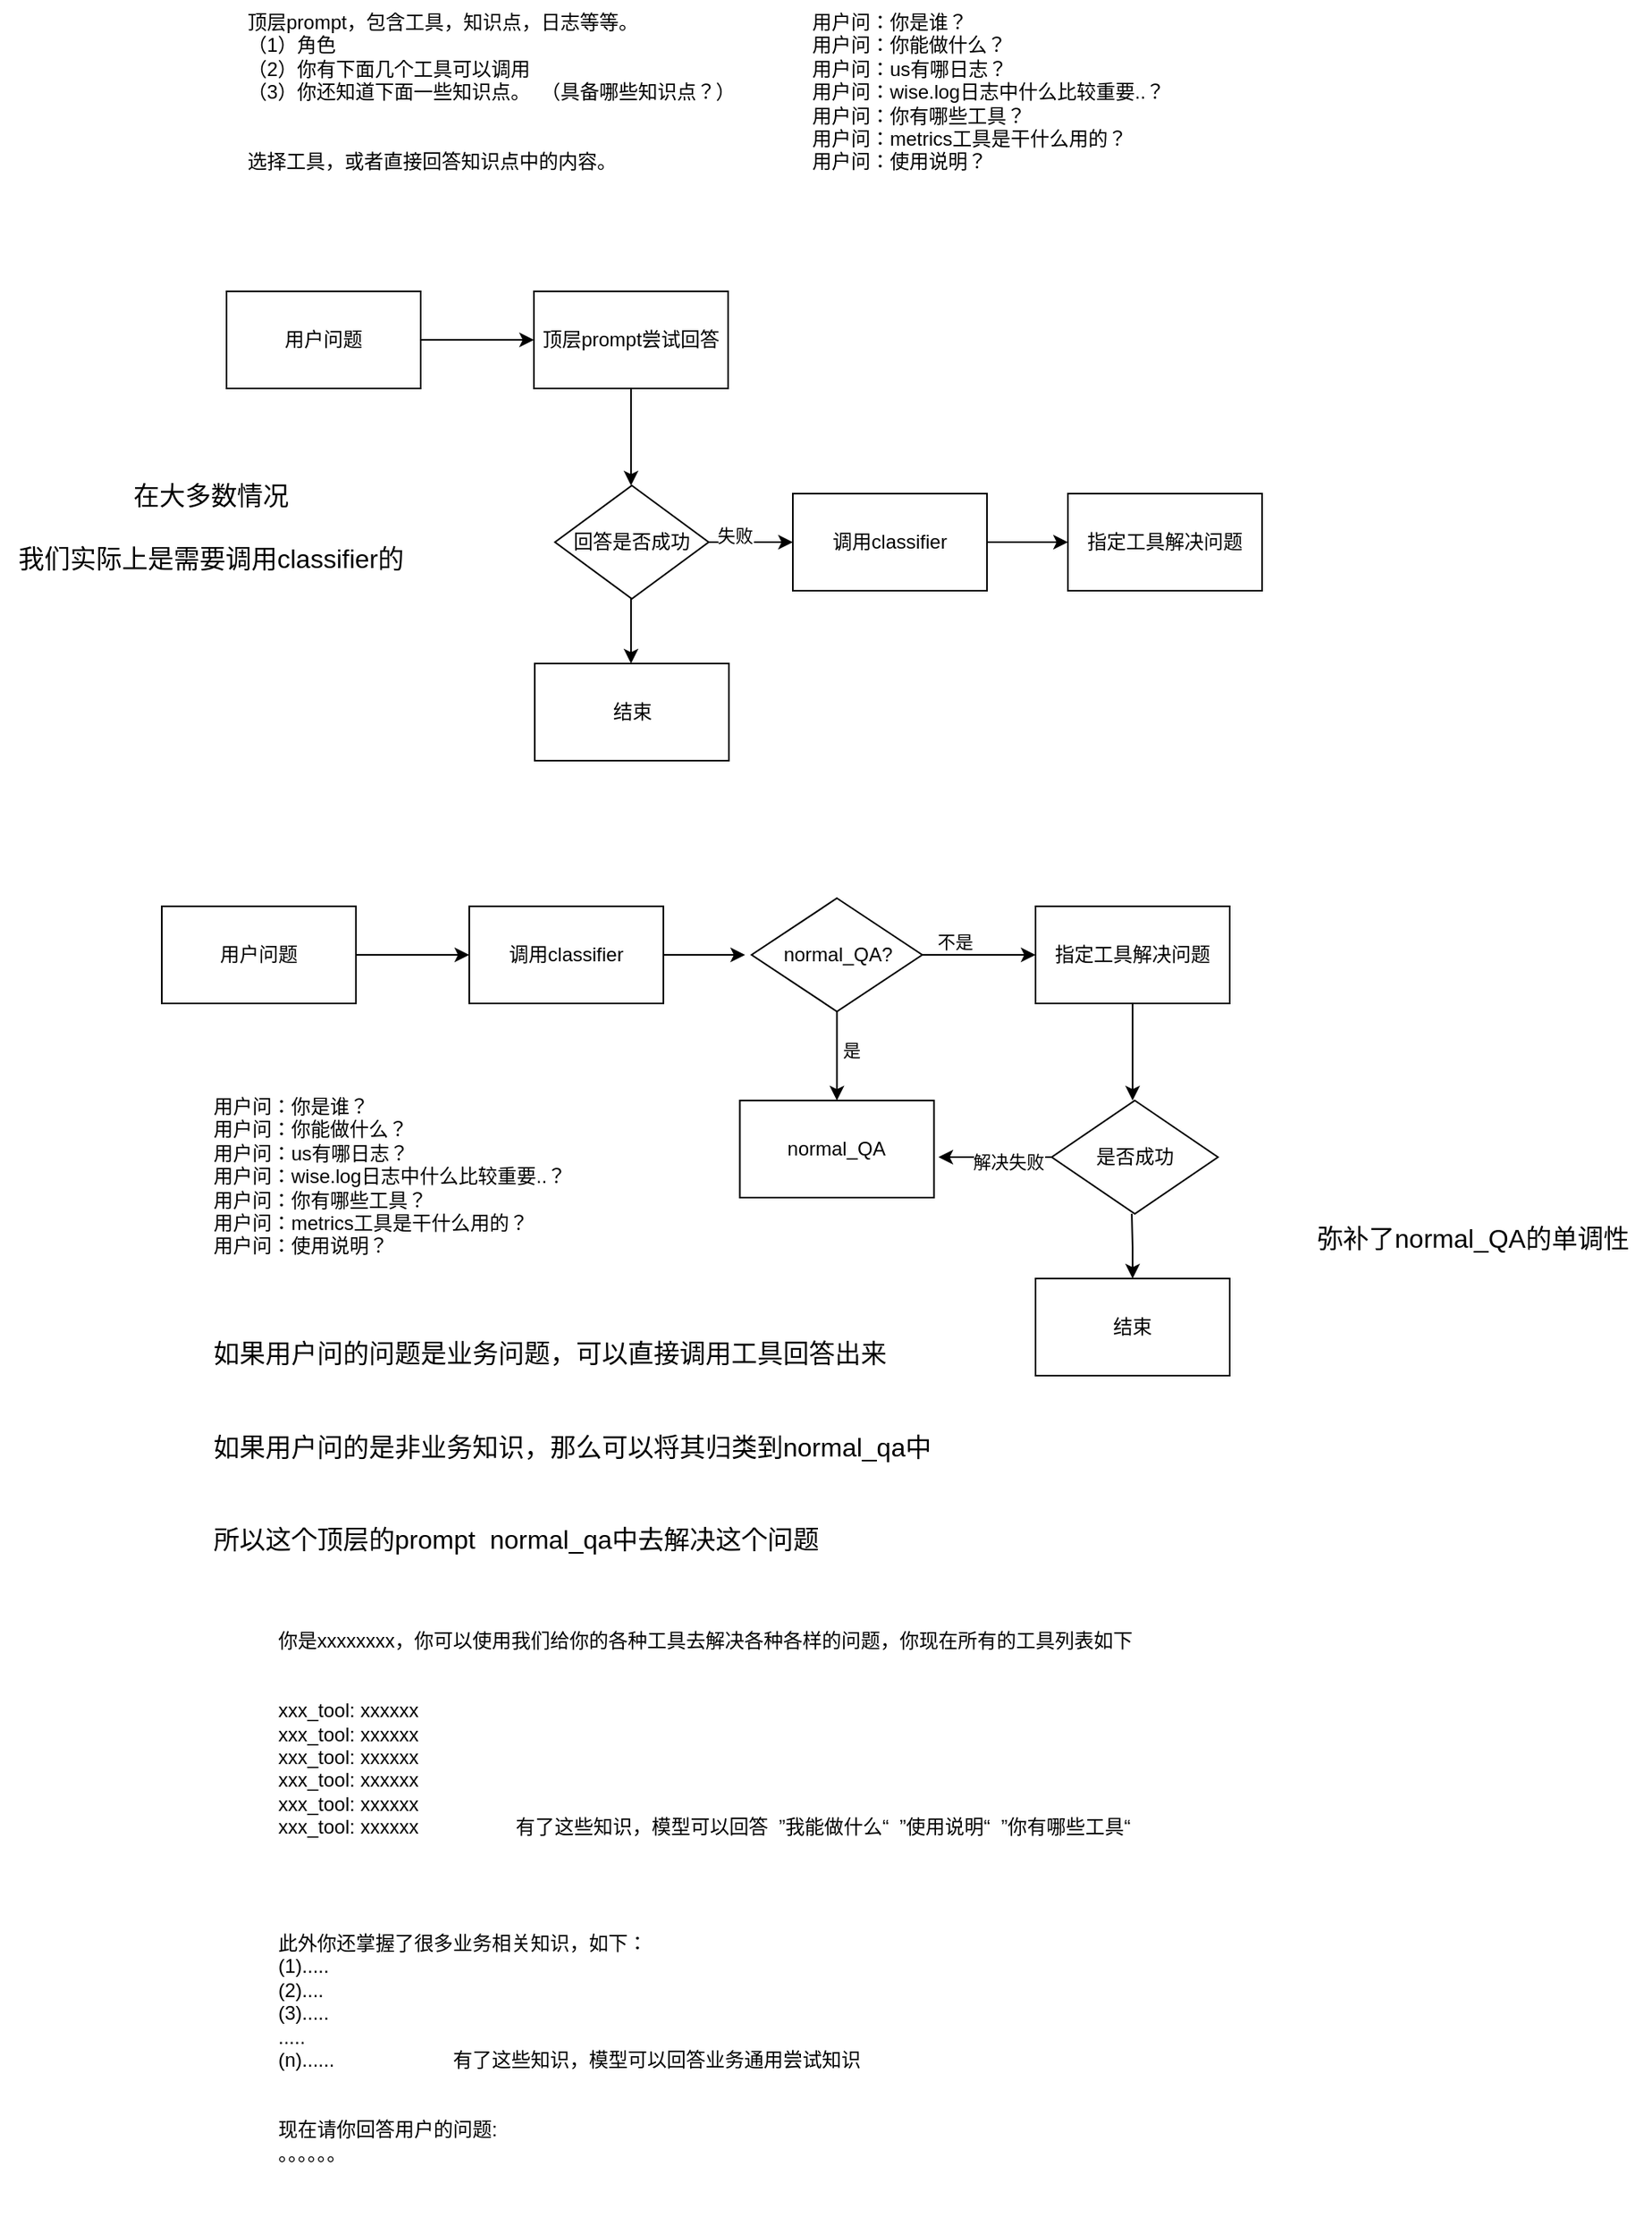 <mxfile version="22.1.7" type="github">
  <diagram name="第 1 页" id="J4uYZf8pRWPRZiSCUUQ6">
    <mxGraphModel dx="4666" dy="5387" grid="1" gridSize="10" guides="1" tooltips="1" connect="1" arrows="1" fold="1" page="1" pageScale="1" pageWidth="3300" pageHeight="4681" math="0" shadow="0">
      <root>
        <mxCell id="0" />
        <mxCell id="1" parent="0" />
        <mxCell id="xapJVbtJsIF2dAJFyz2N-1" value="顶层prompt，包含工具，知识点，日志等等。&#xa;（1）角色&#xa;（2）你有下面几个工具可以调用&#xa;（3）你还知道下面一些知识点。  （具备哪些知识点？）&#xa;&#xa;&#xa;选择工具，或者直接回答知识点中的内容。" style="text;whiteSpace=wrap;" vertex="1" parent="1">
          <mxGeometry x="-509.5" y="-650" width="330" height="120" as="geometry" />
        </mxCell>
        <mxCell id="xapJVbtJsIF2dAJFyz2N-5" value="" style="edgeStyle=orthogonalEdgeStyle;rounded=0;orthogonalLoop=1;jettySize=auto;html=1;" edge="1" parent="1" source="xapJVbtJsIF2dAJFyz2N-2">
          <mxGeometry relative="1" as="geometry">
            <mxPoint x="-330" y="-440" as="targetPoint" />
          </mxGeometry>
        </mxCell>
        <mxCell id="xapJVbtJsIF2dAJFyz2N-2" value="用户问题" style="rounded=0;whiteSpace=wrap;html=1;" vertex="1" parent="1">
          <mxGeometry x="-520" y="-470" width="120" height="60" as="geometry" />
        </mxCell>
        <mxCell id="xapJVbtJsIF2dAJFyz2N-7" style="edgeStyle=orthogonalEdgeStyle;rounded=0;orthogonalLoop=1;jettySize=auto;html=1;" edge="1" parent="1" source="xapJVbtJsIF2dAJFyz2N-6">
          <mxGeometry relative="1" as="geometry">
            <mxPoint x="-270" y="-350" as="targetPoint" />
          </mxGeometry>
        </mxCell>
        <mxCell id="xapJVbtJsIF2dAJFyz2N-6" value="顶层prompt尝试回答" style="rounded=0;whiteSpace=wrap;html=1;" vertex="1" parent="1">
          <mxGeometry x="-330" y="-470" width="120" height="60" as="geometry" />
        </mxCell>
        <mxCell id="xapJVbtJsIF2dAJFyz2N-10" style="edgeStyle=orthogonalEdgeStyle;rounded=0;orthogonalLoop=1;jettySize=auto;html=1;" edge="1" parent="1" source="xapJVbtJsIF2dAJFyz2N-9">
          <mxGeometry relative="1" as="geometry">
            <mxPoint x="-270" y="-240" as="targetPoint" />
          </mxGeometry>
        </mxCell>
        <mxCell id="xapJVbtJsIF2dAJFyz2N-13" style="edgeStyle=orthogonalEdgeStyle;rounded=0;orthogonalLoop=1;jettySize=auto;html=1;exitX=1;exitY=0.5;exitDx=0;exitDy=0;" edge="1" parent="1" source="xapJVbtJsIF2dAJFyz2N-9">
          <mxGeometry relative="1" as="geometry">
            <mxPoint x="-170" y="-315" as="targetPoint" />
          </mxGeometry>
        </mxCell>
        <mxCell id="xapJVbtJsIF2dAJFyz2N-18" value="失败" style="edgeLabel;html=1;align=center;verticalAlign=middle;resizable=0;points=[];" vertex="1" connectable="0" parent="xapJVbtJsIF2dAJFyz2N-13">
          <mxGeometry x="-0.391" y="4" relative="1" as="geometry">
            <mxPoint as="offset" />
          </mxGeometry>
        </mxCell>
        <mxCell id="xapJVbtJsIF2dAJFyz2N-9" value="回答是否成功" style="rhombus;whiteSpace=wrap;html=1;" vertex="1" parent="1">
          <mxGeometry x="-317" y="-350" width="95" height="70" as="geometry" />
        </mxCell>
        <mxCell id="xapJVbtJsIF2dAJFyz2N-11" value="结束" style="rounded=0;whiteSpace=wrap;html=1;" vertex="1" parent="1">
          <mxGeometry x="-329.5" y="-240" width="120" height="60" as="geometry" />
        </mxCell>
        <mxCell id="xapJVbtJsIF2dAJFyz2N-16" style="edgeStyle=orthogonalEdgeStyle;rounded=0;orthogonalLoop=1;jettySize=auto;html=1;" edge="1" parent="1" source="xapJVbtJsIF2dAJFyz2N-14">
          <mxGeometry relative="1" as="geometry">
            <mxPoint y="-315" as="targetPoint" />
          </mxGeometry>
        </mxCell>
        <mxCell id="xapJVbtJsIF2dAJFyz2N-14" value="调用classifier" style="rounded=0;whiteSpace=wrap;html=1;" vertex="1" parent="1">
          <mxGeometry x="-170" y="-345" width="120" height="60" as="geometry" />
        </mxCell>
        <mxCell id="xapJVbtJsIF2dAJFyz2N-17" value="指定工具解决问题" style="rounded=0;whiteSpace=wrap;html=1;" vertex="1" parent="1">
          <mxGeometry y="-345" width="120" height="60" as="geometry" />
        </mxCell>
        <mxCell id="xapJVbtJsIF2dAJFyz2N-19" value="用户问：你是谁？&#xa;用户问：你能做什么？&#xa;用户问：us有哪日志？&#xa;用户问：wise.log日志中什么比较重要..？&#xa;用户问：你有哪些工具？&#xa;用户问：metrics工具是干什么用的？&#xa;用户问：使用说明？" style="text;whiteSpace=wrap;" vertex="1" parent="1">
          <mxGeometry x="-160" y="-650" width="250" height="120" as="geometry" />
        </mxCell>
        <mxCell id="xapJVbtJsIF2dAJFyz2N-21" value="" style="edgeStyle=orthogonalEdgeStyle;rounded=0;orthogonalLoop=1;jettySize=auto;html=1;" edge="1" parent="1" source="xapJVbtJsIF2dAJFyz2N-22">
          <mxGeometry relative="1" as="geometry">
            <mxPoint x="-370" y="-60" as="targetPoint" />
          </mxGeometry>
        </mxCell>
        <mxCell id="xapJVbtJsIF2dAJFyz2N-22" value="用户问题" style="rounded=0;whiteSpace=wrap;html=1;" vertex="1" parent="1">
          <mxGeometry x="-560" y="-90" width="120" height="60" as="geometry" />
        </mxCell>
        <mxCell id="xapJVbtJsIF2dAJFyz2N-24" value="调用classifier" style="rounded=0;whiteSpace=wrap;html=1;" vertex="1" parent="1">
          <mxGeometry x="-370" y="-90" width="120" height="60" as="geometry" />
        </mxCell>
        <mxCell id="xapJVbtJsIF2dAJFyz2N-31" style="edgeStyle=orthogonalEdgeStyle;rounded=0;orthogonalLoop=1;jettySize=auto;html=1;" edge="1" parent="1">
          <mxGeometry relative="1" as="geometry">
            <mxPoint x="-199.5" y="-60" as="targetPoint" />
            <mxPoint x="-249.5" y="-60" as="sourcePoint" />
          </mxGeometry>
        </mxCell>
        <mxCell id="xapJVbtJsIF2dAJFyz2N-32" value="normal_QA" style="rounded=0;whiteSpace=wrap;html=1;" vertex="1" parent="1">
          <mxGeometry x="-202.75" y="30" width="120" height="60" as="geometry" />
        </mxCell>
        <mxCell id="xapJVbtJsIF2dAJFyz2N-52" style="edgeStyle=orthogonalEdgeStyle;rounded=0;orthogonalLoop=1;jettySize=auto;html=1;" edge="1" parent="1" source="xapJVbtJsIF2dAJFyz2N-33">
          <mxGeometry relative="1" as="geometry">
            <mxPoint x="40" y="30" as="targetPoint" />
          </mxGeometry>
        </mxCell>
        <mxCell id="xapJVbtJsIF2dAJFyz2N-33" value="指定工具解决问题" style="rounded=0;whiteSpace=wrap;html=1;" vertex="1" parent="1">
          <mxGeometry x="-20" y="-90" width="120" height="60" as="geometry" />
        </mxCell>
        <mxCell id="xapJVbtJsIF2dAJFyz2N-35" style="edgeStyle=orthogonalEdgeStyle;rounded=0;orthogonalLoop=1;jettySize=auto;html=1;" edge="1" parent="1" source="xapJVbtJsIF2dAJFyz2N-34">
          <mxGeometry relative="1" as="geometry">
            <mxPoint x="-20" y="-60" as="targetPoint" />
          </mxGeometry>
        </mxCell>
        <mxCell id="xapJVbtJsIF2dAJFyz2N-37" value="不是" style="edgeLabel;html=1;align=center;verticalAlign=middle;resizable=0;points=[];" vertex="1" connectable="0" parent="xapJVbtJsIF2dAJFyz2N-35">
          <mxGeometry x="-0.433" y="8" relative="1" as="geometry">
            <mxPoint as="offset" />
          </mxGeometry>
        </mxCell>
        <mxCell id="xapJVbtJsIF2dAJFyz2N-36" style="edgeStyle=orthogonalEdgeStyle;rounded=0;orthogonalLoop=1;jettySize=auto;html=1;" edge="1" parent="1" source="xapJVbtJsIF2dAJFyz2N-34">
          <mxGeometry relative="1" as="geometry">
            <mxPoint x="-142.75" y="30" as="targetPoint" />
          </mxGeometry>
        </mxCell>
        <mxCell id="xapJVbtJsIF2dAJFyz2N-38" value="是" style="edgeLabel;html=1;align=center;verticalAlign=middle;resizable=0;points=[];" vertex="1" connectable="0" parent="xapJVbtJsIF2dAJFyz2N-36">
          <mxGeometry x="-0.135" y="8" relative="1" as="geometry">
            <mxPoint as="offset" />
          </mxGeometry>
        </mxCell>
        <mxCell id="xapJVbtJsIF2dAJFyz2N-34" value="normal_QA?" style="rhombus;whiteSpace=wrap;html=1;" vertex="1" parent="1">
          <mxGeometry x="-195.5" y="-95" width="105.5" height="70" as="geometry" />
        </mxCell>
        <mxCell id="xapJVbtJsIF2dAJFyz2N-42" value="用户问：你是谁？&#xa;用户问：你能做什么？&#xa;用户问：us有哪日志？&#xa;用户问：wise.log日志中什么比较重要..？&#xa;用户问：你有哪些工具？&#xa;用户问：metrics工具是干什么用的？&#xa;用户问：使用说明？" style="text;whiteSpace=wrap;" vertex="1" parent="1">
          <mxGeometry x="-530" y="20" width="250" height="120" as="geometry" />
        </mxCell>
        <mxCell id="xapJVbtJsIF2dAJFyz2N-48" value="结束" style="rounded=0;whiteSpace=wrap;html=1;" vertex="1" parent="1">
          <mxGeometry x="-20" y="140" width="120" height="60" as="geometry" />
        </mxCell>
        <mxCell id="xapJVbtJsIF2dAJFyz2N-60" style="edgeStyle=orthogonalEdgeStyle;rounded=0;orthogonalLoop=1;jettySize=auto;html=1;" edge="1" parent="1" source="xapJVbtJsIF2dAJFyz2N-57">
          <mxGeometry relative="1" as="geometry">
            <mxPoint x="-80" y="65" as="targetPoint" />
          </mxGeometry>
        </mxCell>
        <mxCell id="xapJVbtJsIF2dAJFyz2N-61" value="解决失败" style="edgeLabel;html=1;align=center;verticalAlign=middle;resizable=0;points=[];" vertex="1" connectable="0" parent="xapJVbtJsIF2dAJFyz2N-60">
          <mxGeometry x="-0.234" y="3" relative="1" as="geometry">
            <mxPoint as="offset" />
          </mxGeometry>
        </mxCell>
        <mxCell id="xapJVbtJsIF2dAJFyz2N-57" value="是否成功" style="rhombus;whiteSpace=wrap;html=1;" vertex="1" parent="1">
          <mxGeometry x="-10" y="30" width="102.75" height="70" as="geometry" />
        </mxCell>
        <mxCell id="xapJVbtJsIF2dAJFyz2N-58" style="edgeStyle=orthogonalEdgeStyle;rounded=0;orthogonalLoop=1;jettySize=auto;html=1;" edge="1" parent="1">
          <mxGeometry relative="1" as="geometry">
            <mxPoint x="40" y="140" as="targetPoint" />
            <mxPoint x="39.5" y="100" as="sourcePoint" />
          </mxGeometry>
        </mxCell>
        <mxCell id="xapJVbtJsIF2dAJFyz2N-62" value="你是xxxxxxxx，你可以使用我们给你的各种工具去解决各种各样的问题，你现在所有的工具列表如下&#xa;&#xa;&#xa;xxx_tool: xxxxxx&#xa;xxx_tool: xxxxxx&#xa;xxx_tool: xxxxxx&#xa;xxx_tool: xxxxxx&#xa;xxx_tool: xxxxxx&#xa;xxx_tool: xxxxxx                  有了这些知识，模型可以回答  ”我能做什么“  ”使用说明“  ”你有哪些工具“ &#xa;&#xa;&#xa;&#xa;&#xa;此外你还掌握了很多业务相关知识，如下：&#xa;(1).....&#xa;(2)....&#xa;(3).....&#xa;.....&#xa;(n)......                      有了这些知识，模型可以回答业务通用尝试知识&#xa;&#xa;&#xa;现在请你回答用户的问题:&#xa;。。。。。。" style="text;whiteSpace=wrap;" vertex="1" parent="1">
          <mxGeometry x="-490" y="350" width="560" height="380" as="geometry" />
        </mxCell>
        <mxCell id="xapJVbtJsIF2dAJFyz2N-63" value="如果用户问的问题是业务问题，可以直接调用工具回答出来&#xa;&#xa;&#xa;如果用户问的是非业务知识，那么可以将其归类到normal_qa中&#xa;&#xa;&#xa;所以这个顶层的prompt  normal_qa中去解决这个问题" style="text;whiteSpace=wrap;fontSize=16;" vertex="1" parent="1">
          <mxGeometry x="-530" y="170" width="480" height="150" as="geometry" />
        </mxCell>
        <mxCell id="xapJVbtJsIF2dAJFyz2N-64" value="在大多数情况&lt;br&gt;&lt;br&gt;我们实际上是需要调用classifier的&lt;br&gt;&lt;br&gt;" style="text;html=1;align=center;verticalAlign=middle;resizable=0;points=[];autosize=1;strokeColor=none;fillColor=none;fontSize=16;" vertex="1" parent="1">
          <mxGeometry x="-660" y="-360" width="260" height="90" as="geometry" />
        </mxCell>
        <mxCell id="xapJVbtJsIF2dAJFyz2N-65" value="弥补了normal_QA的单调性" style="text;html=1;align=center;verticalAlign=middle;resizable=0;points=[];autosize=1;strokeColor=none;fillColor=none;fontSize=16;" vertex="1" parent="1">
          <mxGeometry x="140" y="100" width="220" height="30" as="geometry" />
        </mxCell>
      </root>
    </mxGraphModel>
  </diagram>
</mxfile>
